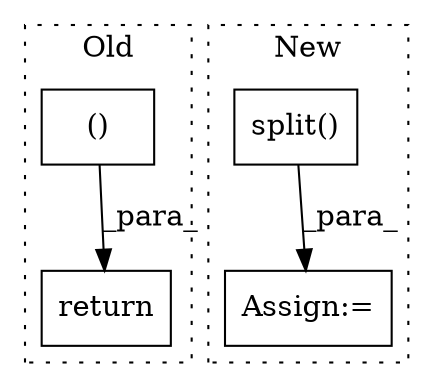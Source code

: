 digraph G {
subgraph cluster0 {
1 [label="()" a="54" s="2656" l="42" shape="box"];
4 [label="return" a="93" s="2648" l="7" shape="box"];
label = "Old";
style="dotted";
}
subgraph cluster1 {
2 [label="split()" a="75" s="2210,2241" l="12,8" shape="box"];
3 [label="Assign:=" a="68" s="2207" l="3" shape="box"];
label = "New";
style="dotted";
}
1 -> 4 [label="_para_"];
2 -> 3 [label="_para_"];
}